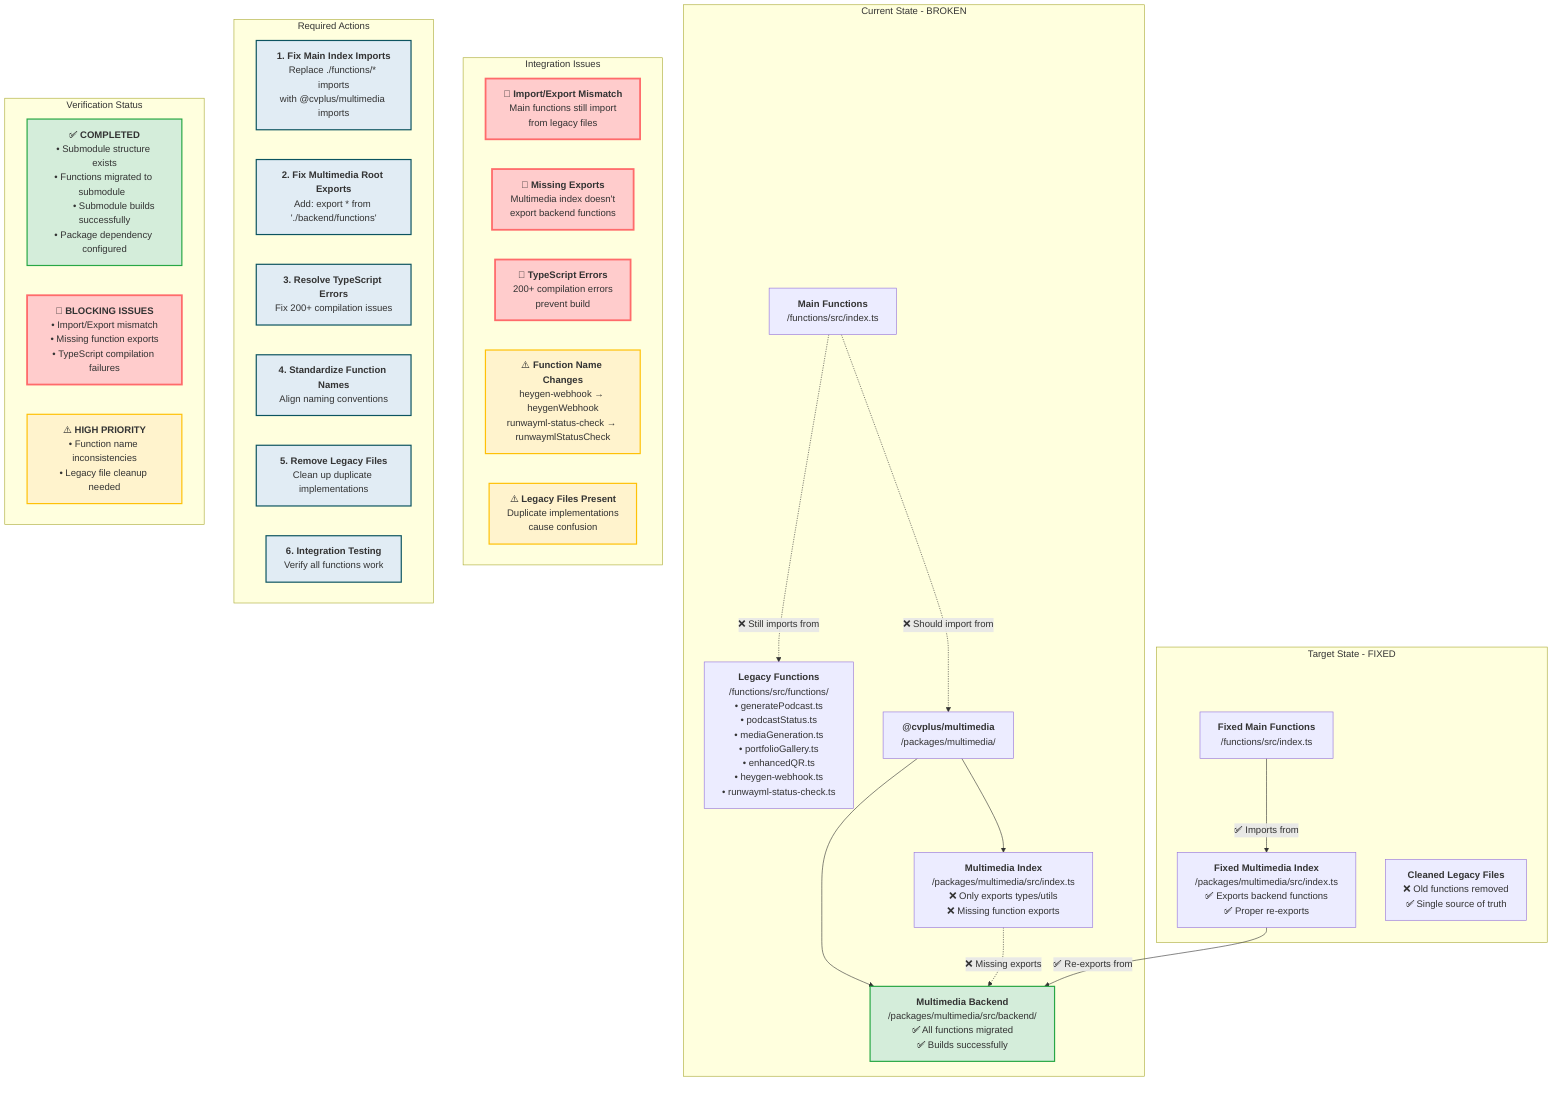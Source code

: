 graph TB
    subgraph "Current State - BROKEN"
        MainFunctions["`**Main Functions**
        /functions/src/index.ts`"]
        
        OldFiles["`**Legacy Functions**
        /functions/src/functions/
        • generatePodcast.ts
        • podcastStatus.ts
        • mediaGeneration.ts
        • portfolioGallery.ts
        • enhancedQR.ts
        • heygen-webhook.ts
        • runwayml-status-check.ts`"]
        
        MultimediaModule["`**@cvplus/multimedia**
        /packages/multimedia/`"]
        
        MultimediaBackend["`**Multimedia Backend**
        /packages/multimedia/src/backend/
        ✅ All functions migrated
        ✅ Builds successfully`"]
        
        MultimediaIndex["`**Multimedia Index**
        /packages/multimedia/src/index.ts
        ❌ Only exports types/utils
        ❌ Missing function exports`"]
        
        MainFunctions -.->|"❌ Still imports from"| OldFiles
        MainFunctions -.->|"❌ Should import from"| MultimediaModule
        MultimediaModule --> MultimediaIndex
        MultimediaModule --> MultimediaBackend
        MultimediaIndex -.->|"❌ Missing exports"| MultimediaBackend
    end

    subgraph "Integration Issues"
        Issue1["`🚨 **Import/Export Mismatch**
        Main functions still import
        from legacy files`"]
        
        Issue2["`🚨 **Missing Exports**
        Multimedia index doesn't
        export backend functions`"]
        
        Issue3["`🚨 **TypeScript Errors**
        200+ compilation errors
        prevent build`"]
        
        Issue4["`⚠️ **Function Name Changes**
        heygen-webhook → heygenWebhook
        runwayml-status-check → runwaymlStatusCheck`"]
        
        Issue5["`⚠️ **Legacy Files Present**
        Duplicate implementations
        cause confusion`"]
    end

    subgraph "Target State - FIXED"
        FixedMainFunctions["`**Fixed Main Functions**
        /functions/src/index.ts`"]
        
        FixedMultimediaIndex["`**Fixed Multimedia Index**
        /packages/multimedia/src/index.ts
        ✅ Exports backend functions
        ✅ Proper re-exports`"]
        
        CleanedFiles["`**Cleaned Legacy Files**
        ❌ Old functions removed
        ✅ Single source of truth`"]
        
        FixedMainFunctions -->|"✅ Imports from"| FixedMultimediaIndex
        FixedMultimediaIndex -->|"✅ Re-exports from"| MultimediaBackend
    end

    subgraph "Required Actions"
        Action1["`**1. Fix Main Index Imports**
        Replace ./functions/* imports
        with @cvplus/multimedia imports`"]
        
        Action2["`**2. Fix Multimedia Root Exports**
        Add: export * from './backend/functions'`"]
        
        Action3["`**3. Resolve TypeScript Errors**
        Fix 200+ compilation issues`"]
        
        Action4["`**4. Standardize Function Names**
        Align naming conventions`"]
        
        Action5["`**5. Remove Legacy Files**
        Clean up duplicate implementations`"]
        
        Action6["`**6. Integration Testing**
        Verify all functions work`"]
    end

    subgraph "Verification Status"
        CompletedItems["`✅ **COMPLETED**
        • Submodule structure exists
        • Functions migrated to submodule  
        • Submodule builds successfully
        • Package dependency configured`"]
        
        BlockingIssues["`🚨 **BLOCKING ISSUES**
        • Import/Export mismatch
        • Missing function exports
        • TypeScript compilation failures`"]
        
        HighPriority["`⚠️ **HIGH PRIORITY**
        • Function name inconsistencies
        • Legacy file cleanup needed`"]
    end

    classDef errorNode fill:#ffcccc,stroke:#ff6b6b,stroke-width:3px
    classDef warningNode fill:#fff3cd,stroke:#ffc107,stroke-width:2px
    classDef successNode fill:#d4edda,stroke:#28a745,stroke-width:2px
    classDef actionNode fill:#e1ecf4,stroke:#0c5460,stroke-width:2px

    class Issue1,Issue2,Issue3,BlockingIssues errorNode
    class Issue4,Issue5,HighPriority warningNode
    class MultimediaBackend,CompletedItems successNode
    class Action1,Action2,Action3,Action4,Action5,Action6 actionNode